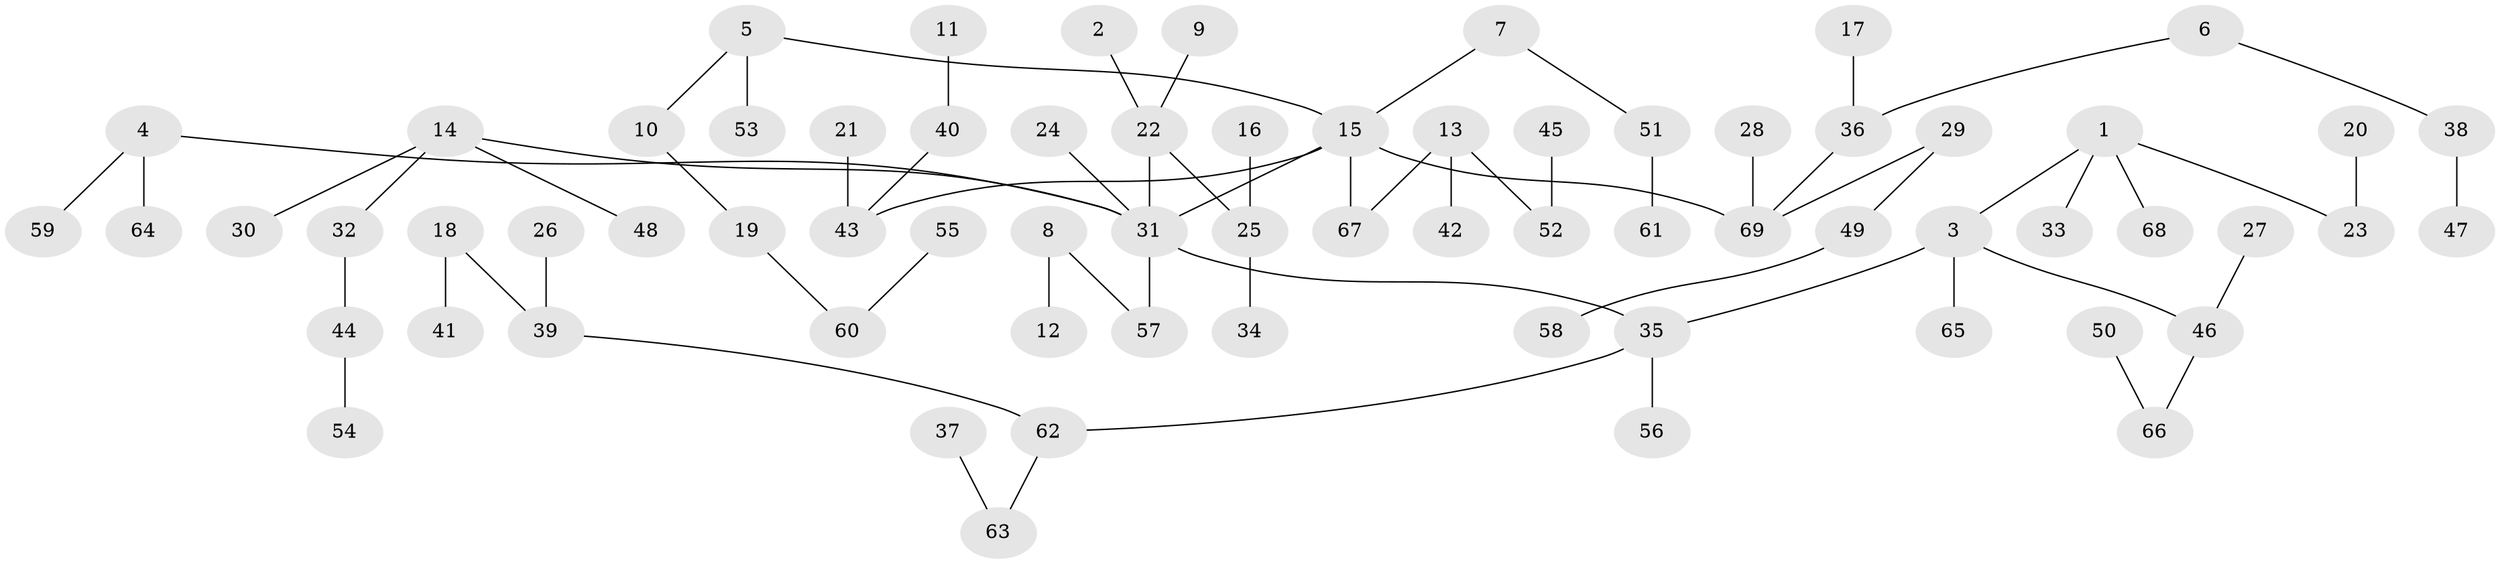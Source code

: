// original degree distribution, {8: 0.014492753623188406, 3: 0.13768115942028986, 5: 0.028985507246376812, 6: 0.007246376811594203, 4: 0.07971014492753623, 2: 0.21739130434782608, 1: 0.5144927536231884}
// Generated by graph-tools (version 1.1) at 2025/02/03/09/25 03:02:22]
// undirected, 69 vertices, 68 edges
graph export_dot {
graph [start="1"]
  node [color=gray90,style=filled];
  1;
  2;
  3;
  4;
  5;
  6;
  7;
  8;
  9;
  10;
  11;
  12;
  13;
  14;
  15;
  16;
  17;
  18;
  19;
  20;
  21;
  22;
  23;
  24;
  25;
  26;
  27;
  28;
  29;
  30;
  31;
  32;
  33;
  34;
  35;
  36;
  37;
  38;
  39;
  40;
  41;
  42;
  43;
  44;
  45;
  46;
  47;
  48;
  49;
  50;
  51;
  52;
  53;
  54;
  55;
  56;
  57;
  58;
  59;
  60;
  61;
  62;
  63;
  64;
  65;
  66;
  67;
  68;
  69;
  1 -- 3 [weight=1.0];
  1 -- 23 [weight=1.0];
  1 -- 33 [weight=1.0];
  1 -- 68 [weight=1.0];
  2 -- 22 [weight=1.0];
  3 -- 35 [weight=1.0];
  3 -- 46 [weight=1.0];
  3 -- 65 [weight=1.0];
  4 -- 31 [weight=1.0];
  4 -- 59 [weight=1.0];
  4 -- 64 [weight=1.0];
  5 -- 10 [weight=1.0];
  5 -- 15 [weight=1.0];
  5 -- 53 [weight=1.0];
  6 -- 36 [weight=1.0];
  6 -- 38 [weight=1.0];
  7 -- 15 [weight=1.0];
  7 -- 51 [weight=1.0];
  8 -- 12 [weight=1.0];
  8 -- 57 [weight=1.0];
  9 -- 22 [weight=1.0];
  10 -- 19 [weight=1.0];
  11 -- 40 [weight=1.0];
  13 -- 42 [weight=1.0];
  13 -- 52 [weight=1.0];
  13 -- 67 [weight=1.0];
  14 -- 30 [weight=1.0];
  14 -- 31 [weight=1.0];
  14 -- 32 [weight=1.0];
  14 -- 48 [weight=1.0];
  15 -- 31 [weight=1.0];
  15 -- 43 [weight=1.0];
  15 -- 67 [weight=1.0];
  15 -- 69 [weight=1.0];
  16 -- 25 [weight=1.0];
  17 -- 36 [weight=1.0];
  18 -- 39 [weight=1.0];
  18 -- 41 [weight=1.0];
  19 -- 60 [weight=1.0];
  20 -- 23 [weight=1.0];
  21 -- 43 [weight=1.0];
  22 -- 25 [weight=1.0];
  22 -- 31 [weight=1.0];
  24 -- 31 [weight=1.0];
  25 -- 34 [weight=1.0];
  26 -- 39 [weight=1.0];
  27 -- 46 [weight=1.0];
  28 -- 69 [weight=1.0];
  29 -- 49 [weight=1.0];
  29 -- 69 [weight=1.0];
  31 -- 35 [weight=1.0];
  31 -- 57 [weight=1.0];
  32 -- 44 [weight=1.0];
  35 -- 56 [weight=1.0];
  35 -- 62 [weight=1.0];
  36 -- 69 [weight=1.0];
  37 -- 63 [weight=1.0];
  38 -- 47 [weight=1.0];
  39 -- 62 [weight=1.0];
  40 -- 43 [weight=1.0];
  44 -- 54 [weight=1.0];
  45 -- 52 [weight=1.0];
  46 -- 66 [weight=1.0];
  49 -- 58 [weight=1.0];
  50 -- 66 [weight=1.0];
  51 -- 61 [weight=1.0];
  55 -- 60 [weight=1.0];
  62 -- 63 [weight=1.0];
}
